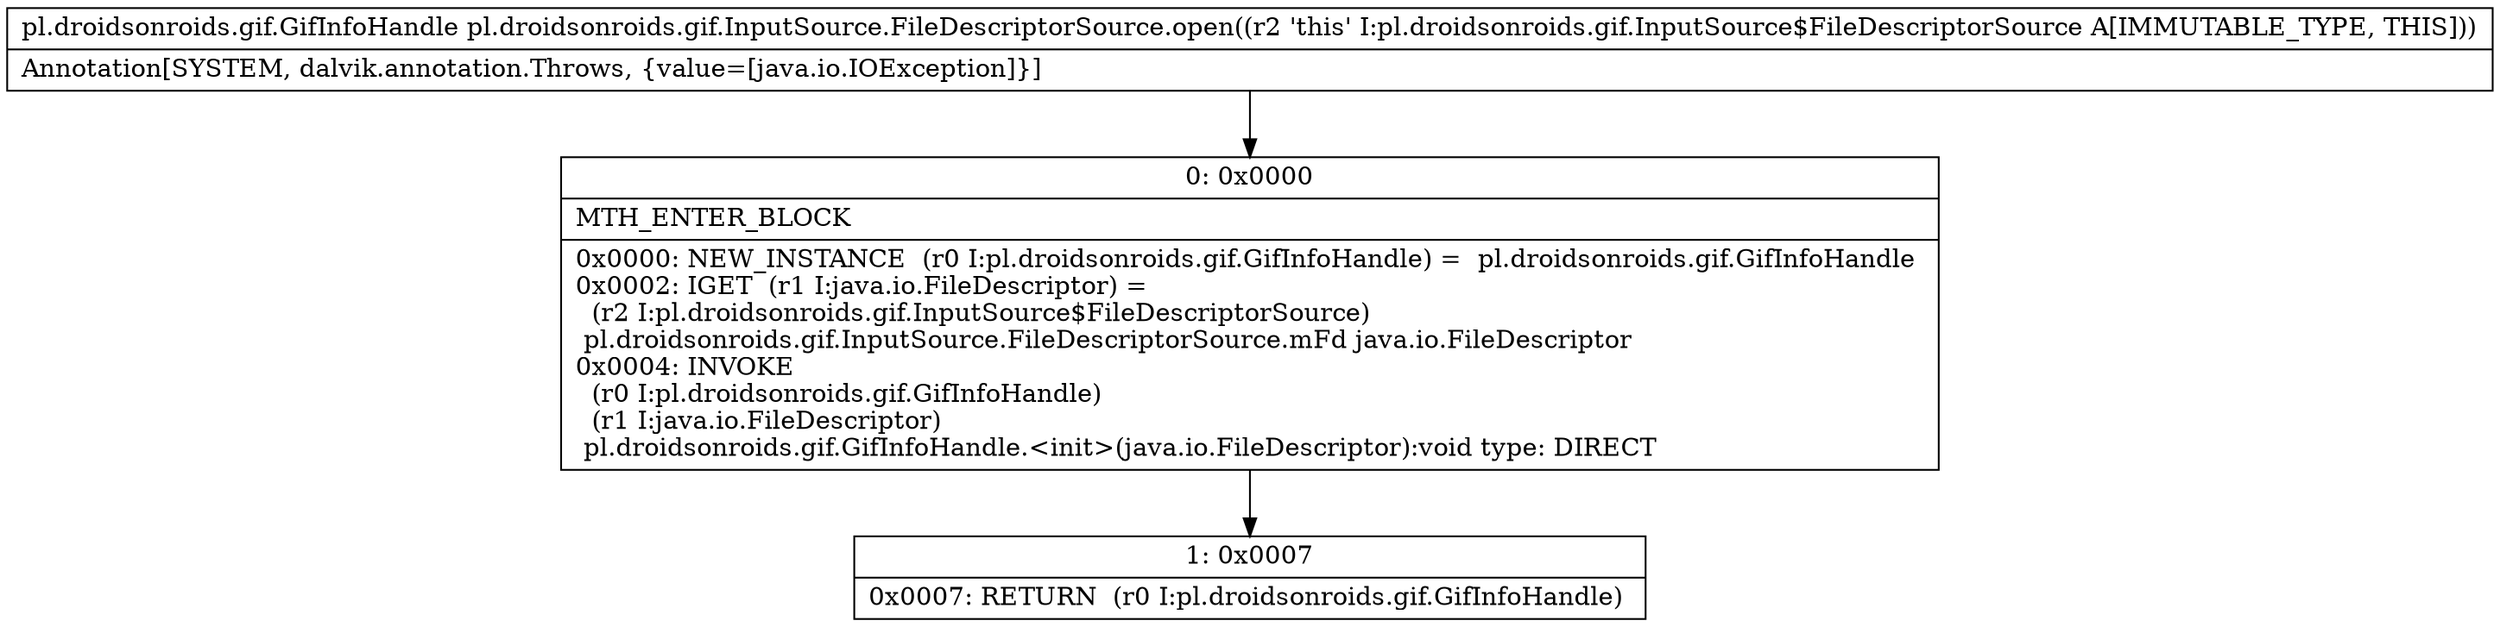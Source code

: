 digraph "CFG forpl.droidsonroids.gif.InputSource.FileDescriptorSource.open()Lpl\/droidsonroids\/gif\/GifInfoHandle;" {
Node_0 [shape=record,label="{0\:\ 0x0000|MTH_ENTER_BLOCK\l|0x0000: NEW_INSTANCE  (r0 I:pl.droidsonroids.gif.GifInfoHandle) =  pl.droidsonroids.gif.GifInfoHandle \l0x0002: IGET  (r1 I:java.io.FileDescriptor) = \l  (r2 I:pl.droidsonroids.gif.InputSource$FileDescriptorSource)\l pl.droidsonroids.gif.InputSource.FileDescriptorSource.mFd java.io.FileDescriptor \l0x0004: INVOKE  \l  (r0 I:pl.droidsonroids.gif.GifInfoHandle)\l  (r1 I:java.io.FileDescriptor)\l pl.droidsonroids.gif.GifInfoHandle.\<init\>(java.io.FileDescriptor):void type: DIRECT \l}"];
Node_1 [shape=record,label="{1\:\ 0x0007|0x0007: RETURN  (r0 I:pl.droidsonroids.gif.GifInfoHandle) \l}"];
MethodNode[shape=record,label="{pl.droidsonroids.gif.GifInfoHandle pl.droidsonroids.gif.InputSource.FileDescriptorSource.open((r2 'this' I:pl.droidsonroids.gif.InputSource$FileDescriptorSource A[IMMUTABLE_TYPE, THIS]))  | Annotation[SYSTEM, dalvik.annotation.Throws, \{value=[java.io.IOException]\}]\l}"];
MethodNode -> Node_0;
Node_0 -> Node_1;
}

